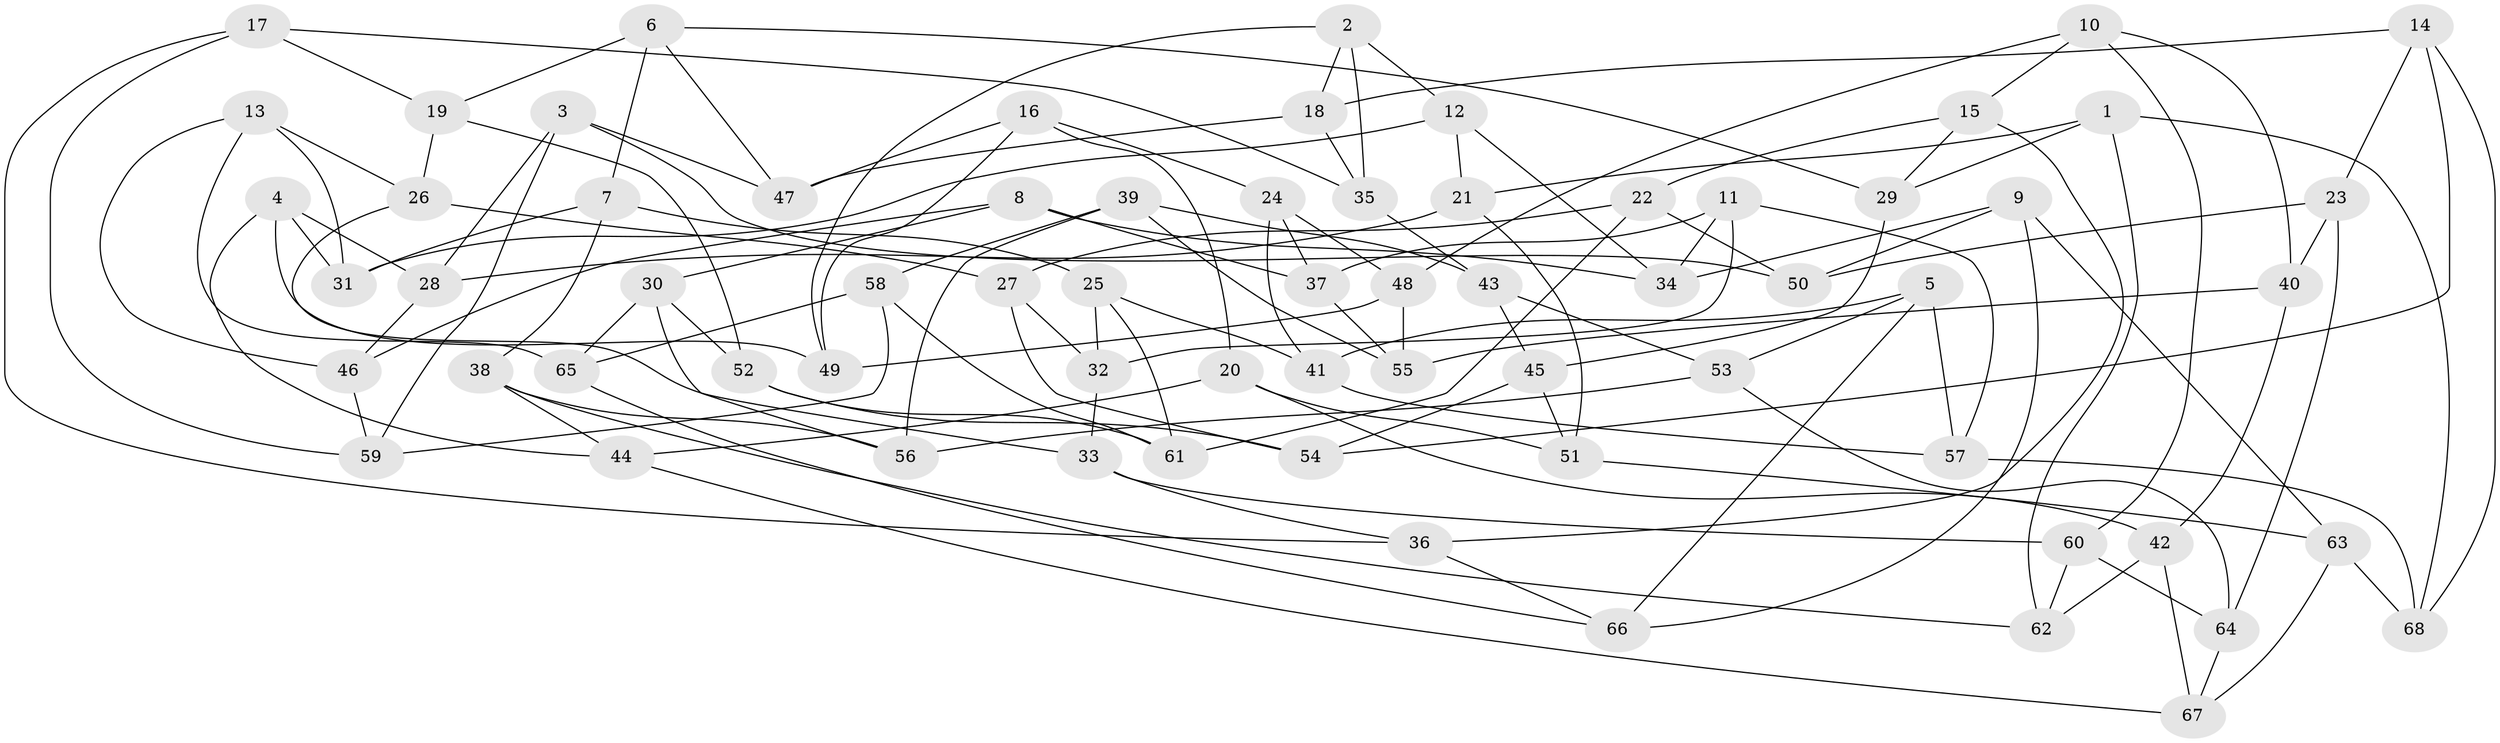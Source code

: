 // Generated by graph-tools (version 1.1) at 2025/16/03/09/25 04:16:39]
// undirected, 68 vertices, 136 edges
graph export_dot {
graph [start="1"]
  node [color=gray90,style=filled];
  1;
  2;
  3;
  4;
  5;
  6;
  7;
  8;
  9;
  10;
  11;
  12;
  13;
  14;
  15;
  16;
  17;
  18;
  19;
  20;
  21;
  22;
  23;
  24;
  25;
  26;
  27;
  28;
  29;
  30;
  31;
  32;
  33;
  34;
  35;
  36;
  37;
  38;
  39;
  40;
  41;
  42;
  43;
  44;
  45;
  46;
  47;
  48;
  49;
  50;
  51;
  52;
  53;
  54;
  55;
  56;
  57;
  58;
  59;
  60;
  61;
  62;
  63;
  64;
  65;
  66;
  67;
  68;
  1 -- 68;
  1 -- 29;
  1 -- 21;
  1 -- 62;
  2 -- 12;
  2 -- 49;
  2 -- 18;
  2 -- 35;
  3 -- 47;
  3 -- 50;
  3 -- 28;
  3 -- 59;
  4 -- 31;
  4 -- 28;
  4 -- 49;
  4 -- 44;
  5 -- 66;
  5 -- 53;
  5 -- 57;
  5 -- 41;
  6 -- 29;
  6 -- 47;
  6 -- 7;
  6 -- 19;
  7 -- 31;
  7 -- 38;
  7 -- 25;
  8 -- 30;
  8 -- 34;
  8 -- 37;
  8 -- 46;
  9 -- 63;
  9 -- 34;
  9 -- 50;
  9 -- 66;
  10 -- 40;
  10 -- 60;
  10 -- 48;
  10 -- 15;
  11 -- 32;
  11 -- 34;
  11 -- 37;
  11 -- 57;
  12 -- 31;
  12 -- 34;
  12 -- 21;
  13 -- 31;
  13 -- 46;
  13 -- 65;
  13 -- 26;
  14 -- 23;
  14 -- 18;
  14 -- 54;
  14 -- 68;
  15 -- 22;
  15 -- 36;
  15 -- 29;
  16 -- 24;
  16 -- 49;
  16 -- 20;
  16 -- 47;
  17 -- 36;
  17 -- 35;
  17 -- 59;
  17 -- 19;
  18 -- 35;
  18 -- 47;
  19 -- 52;
  19 -- 26;
  20 -- 42;
  20 -- 44;
  20 -- 51;
  21 -- 28;
  21 -- 51;
  22 -- 27;
  22 -- 50;
  22 -- 61;
  23 -- 50;
  23 -- 40;
  23 -- 64;
  24 -- 37;
  24 -- 48;
  24 -- 41;
  25 -- 32;
  25 -- 61;
  25 -- 41;
  26 -- 27;
  26 -- 33;
  27 -- 32;
  27 -- 54;
  28 -- 46;
  29 -- 45;
  30 -- 56;
  30 -- 65;
  30 -- 52;
  32 -- 33;
  33 -- 36;
  33 -- 60;
  35 -- 43;
  36 -- 66;
  37 -- 55;
  38 -- 62;
  38 -- 56;
  38 -- 44;
  39 -- 56;
  39 -- 55;
  39 -- 43;
  39 -- 58;
  40 -- 42;
  40 -- 55;
  41 -- 57;
  42 -- 62;
  42 -- 67;
  43 -- 53;
  43 -- 45;
  44 -- 67;
  45 -- 54;
  45 -- 51;
  46 -- 59;
  48 -- 55;
  48 -- 49;
  51 -- 63;
  52 -- 61;
  52 -- 54;
  53 -- 64;
  53 -- 56;
  57 -- 68;
  58 -- 65;
  58 -- 59;
  58 -- 61;
  60 -- 62;
  60 -- 64;
  63 -- 68;
  63 -- 67;
  64 -- 67;
  65 -- 66;
}
